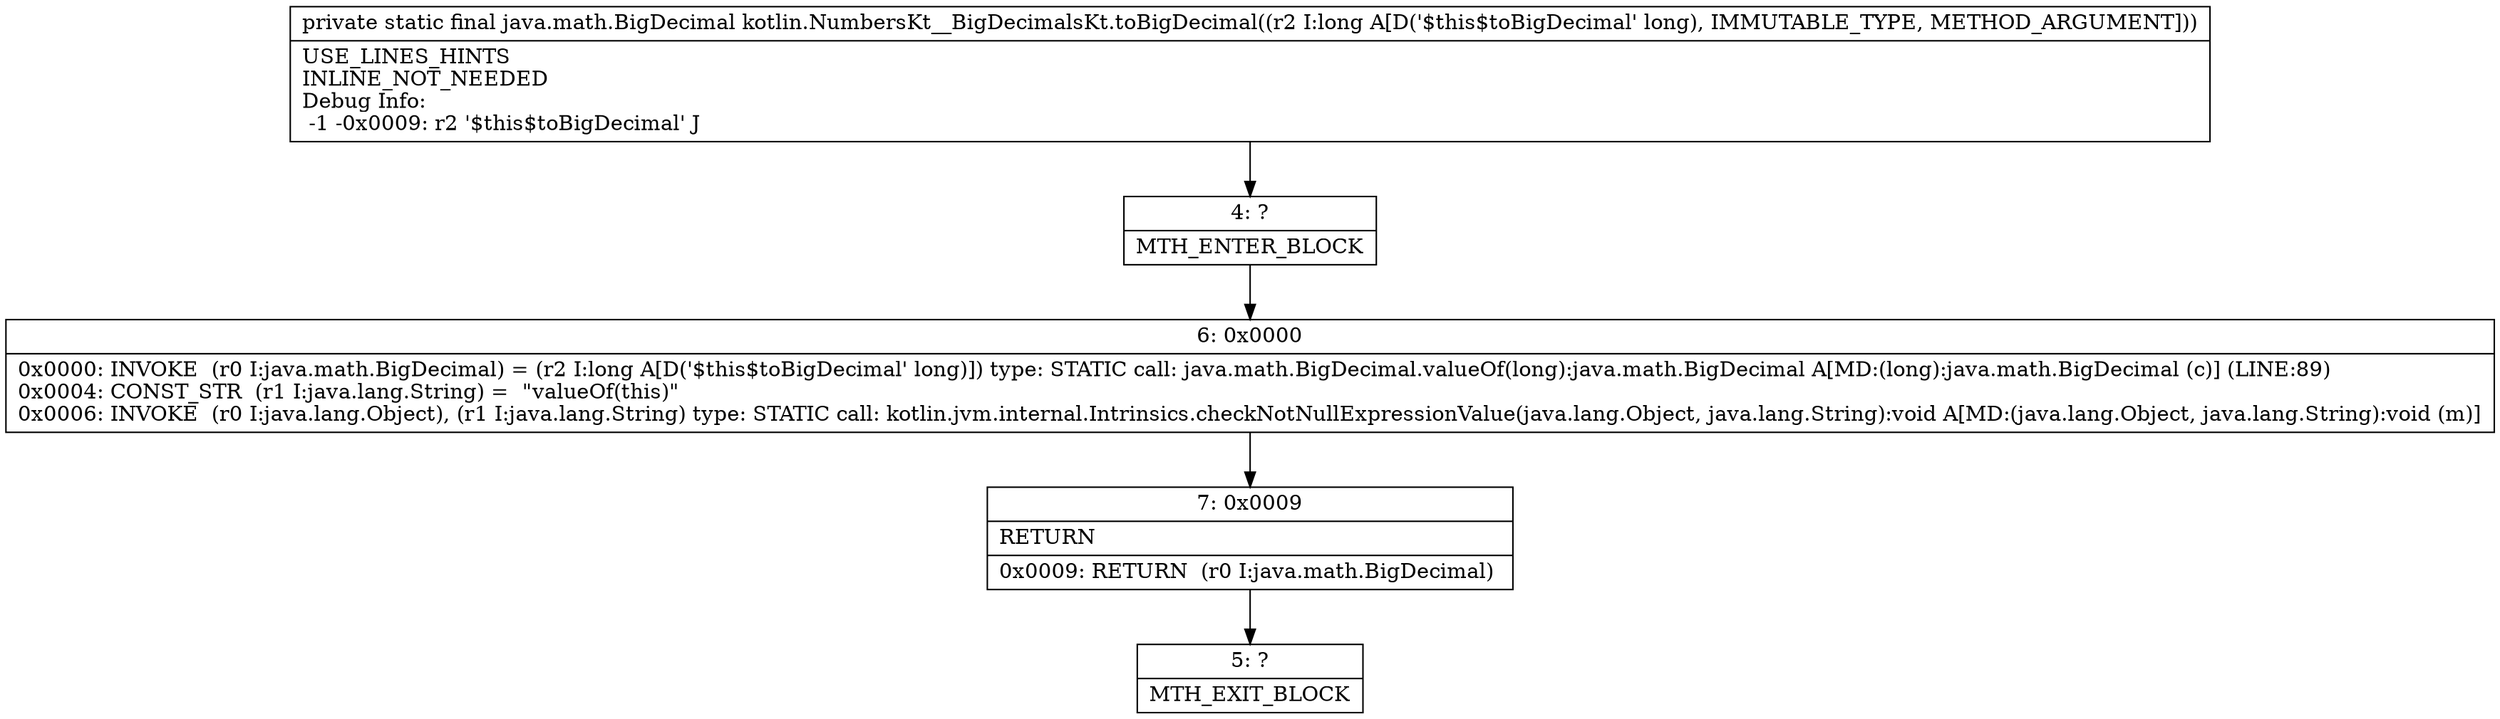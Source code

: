 digraph "CFG forkotlin.NumbersKt__BigDecimalsKt.toBigDecimal(J)Ljava\/math\/BigDecimal;" {
Node_4 [shape=record,label="{4\:\ ?|MTH_ENTER_BLOCK\l}"];
Node_6 [shape=record,label="{6\:\ 0x0000|0x0000: INVOKE  (r0 I:java.math.BigDecimal) = (r2 I:long A[D('$this$toBigDecimal' long)]) type: STATIC call: java.math.BigDecimal.valueOf(long):java.math.BigDecimal A[MD:(long):java.math.BigDecimal (c)] (LINE:89)\l0x0004: CONST_STR  (r1 I:java.lang.String) =  \"valueOf(this)\" \l0x0006: INVOKE  (r0 I:java.lang.Object), (r1 I:java.lang.String) type: STATIC call: kotlin.jvm.internal.Intrinsics.checkNotNullExpressionValue(java.lang.Object, java.lang.String):void A[MD:(java.lang.Object, java.lang.String):void (m)]\l}"];
Node_7 [shape=record,label="{7\:\ 0x0009|RETURN\l|0x0009: RETURN  (r0 I:java.math.BigDecimal) \l}"];
Node_5 [shape=record,label="{5\:\ ?|MTH_EXIT_BLOCK\l}"];
MethodNode[shape=record,label="{private static final java.math.BigDecimal kotlin.NumbersKt__BigDecimalsKt.toBigDecimal((r2 I:long A[D('$this$toBigDecimal' long), IMMUTABLE_TYPE, METHOD_ARGUMENT]))  | USE_LINES_HINTS\lINLINE_NOT_NEEDED\lDebug Info:\l  \-1 \-0x0009: r2 '$this$toBigDecimal' J\l}"];
MethodNode -> Node_4;Node_4 -> Node_6;
Node_6 -> Node_7;
Node_7 -> Node_5;
}

